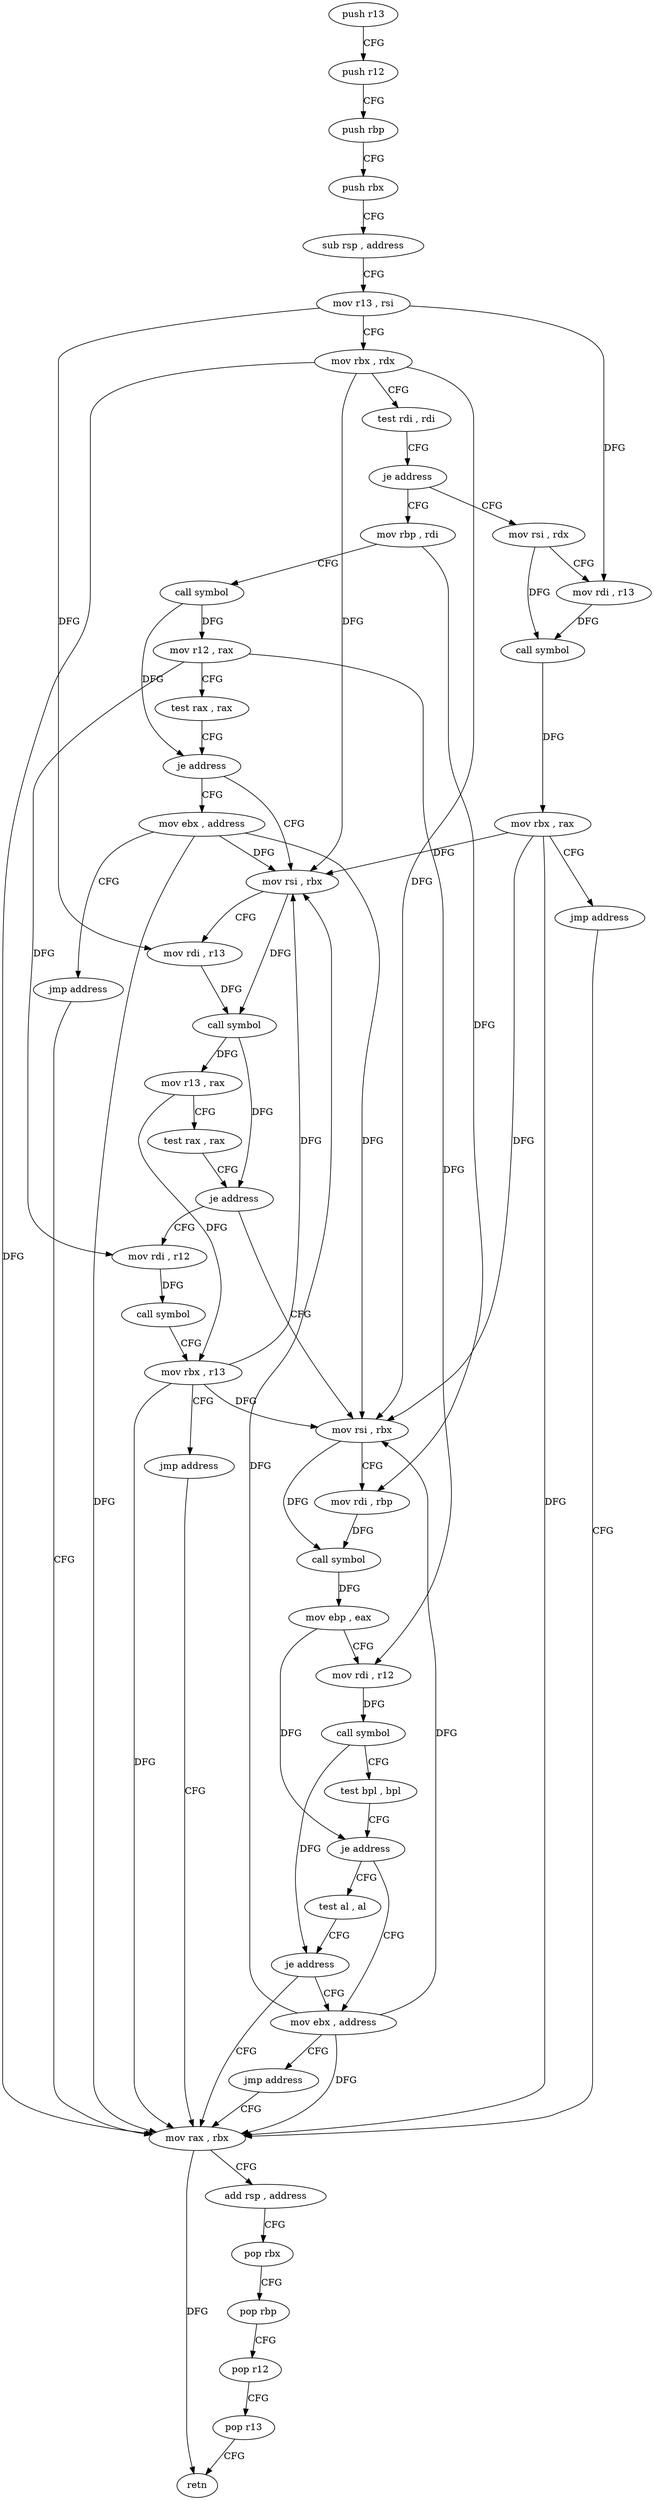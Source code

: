 digraph "func" {
"4374992" [label = "push r13" ]
"4374994" [label = "push r12" ]
"4374996" [label = "push rbp" ]
"4374997" [label = "push rbx" ]
"4374998" [label = "sub rsp , address" ]
"4375002" [label = "mov r13 , rsi" ]
"4375005" [label = "mov rbx , rdx" ]
"4375008" [label = "test rdi , rdi" ]
"4375011" [label = "je address" ]
"4375092" [label = "mov rsi , rdx" ]
"4375013" [label = "mov rbp , rdi" ]
"4375095" [label = "mov rdi , r13" ]
"4375098" [label = "call symbol" ]
"4375103" [label = "mov rbx , rax" ]
"4375106" [label = "jmp address" ]
"4375078" [label = "mov rax , rbx" ]
"4375016" [label = "call symbol" ]
"4375021" [label = "mov r12 , rax" ]
"4375024" [label = "test rax , rax" ]
"4375027" [label = "je address" ]
"4375115" [label = "mov ebx , address" ]
"4375029" [label = "mov rsi , rbx" ]
"4375081" [label = "add rsp , address" ]
"4375085" [label = "pop rbx" ]
"4375086" [label = "pop rbp" ]
"4375087" [label = "pop r12" ]
"4375089" [label = "pop r13" ]
"4375091" [label = "retn" ]
"4375120" [label = "jmp address" ]
"4375032" [label = "mov rdi , r13" ]
"4375035" [label = "call symbol" ]
"4375040" [label = "mov r13 , rax" ]
"4375043" [label = "test rax , rax" ]
"4375046" [label = "je address" ]
"4375122" [label = "mov rdi , r12" ]
"4375048" [label = "mov rsi , rbx" ]
"4375125" [label = "call symbol" ]
"4375130" [label = "mov rbx , r13" ]
"4375133" [label = "jmp address" ]
"4375051" [label = "mov rdi , rbp" ]
"4375054" [label = "call symbol" ]
"4375059" [label = "mov ebp , eax" ]
"4375061" [label = "mov rdi , r12" ]
"4375064" [label = "call symbol" ]
"4375069" [label = "test bpl , bpl" ]
"4375072" [label = "je address" ]
"4375108" [label = "mov ebx , address" ]
"4375074" [label = "test al , al" ]
"4375113" [label = "jmp address" ]
"4375076" [label = "je address" ]
"4374992" -> "4374994" [ label = "CFG" ]
"4374994" -> "4374996" [ label = "CFG" ]
"4374996" -> "4374997" [ label = "CFG" ]
"4374997" -> "4374998" [ label = "CFG" ]
"4374998" -> "4375002" [ label = "CFG" ]
"4375002" -> "4375005" [ label = "CFG" ]
"4375002" -> "4375095" [ label = "DFG" ]
"4375002" -> "4375032" [ label = "DFG" ]
"4375005" -> "4375008" [ label = "CFG" ]
"4375005" -> "4375078" [ label = "DFG" ]
"4375005" -> "4375029" [ label = "DFG" ]
"4375005" -> "4375048" [ label = "DFG" ]
"4375008" -> "4375011" [ label = "CFG" ]
"4375011" -> "4375092" [ label = "CFG" ]
"4375011" -> "4375013" [ label = "CFG" ]
"4375092" -> "4375095" [ label = "CFG" ]
"4375092" -> "4375098" [ label = "DFG" ]
"4375013" -> "4375016" [ label = "CFG" ]
"4375013" -> "4375051" [ label = "DFG" ]
"4375095" -> "4375098" [ label = "DFG" ]
"4375098" -> "4375103" [ label = "DFG" ]
"4375103" -> "4375106" [ label = "CFG" ]
"4375103" -> "4375078" [ label = "DFG" ]
"4375103" -> "4375029" [ label = "DFG" ]
"4375103" -> "4375048" [ label = "DFG" ]
"4375106" -> "4375078" [ label = "CFG" ]
"4375078" -> "4375081" [ label = "CFG" ]
"4375078" -> "4375091" [ label = "DFG" ]
"4375016" -> "4375021" [ label = "DFG" ]
"4375016" -> "4375027" [ label = "DFG" ]
"4375021" -> "4375024" [ label = "CFG" ]
"4375021" -> "4375122" [ label = "DFG" ]
"4375021" -> "4375061" [ label = "DFG" ]
"4375024" -> "4375027" [ label = "CFG" ]
"4375027" -> "4375115" [ label = "CFG" ]
"4375027" -> "4375029" [ label = "CFG" ]
"4375115" -> "4375120" [ label = "CFG" ]
"4375115" -> "4375078" [ label = "DFG" ]
"4375115" -> "4375029" [ label = "DFG" ]
"4375115" -> "4375048" [ label = "DFG" ]
"4375029" -> "4375032" [ label = "CFG" ]
"4375029" -> "4375035" [ label = "DFG" ]
"4375081" -> "4375085" [ label = "CFG" ]
"4375085" -> "4375086" [ label = "CFG" ]
"4375086" -> "4375087" [ label = "CFG" ]
"4375087" -> "4375089" [ label = "CFG" ]
"4375089" -> "4375091" [ label = "CFG" ]
"4375120" -> "4375078" [ label = "CFG" ]
"4375032" -> "4375035" [ label = "DFG" ]
"4375035" -> "4375040" [ label = "DFG" ]
"4375035" -> "4375046" [ label = "DFG" ]
"4375040" -> "4375043" [ label = "CFG" ]
"4375040" -> "4375130" [ label = "DFG" ]
"4375043" -> "4375046" [ label = "CFG" ]
"4375046" -> "4375122" [ label = "CFG" ]
"4375046" -> "4375048" [ label = "CFG" ]
"4375122" -> "4375125" [ label = "DFG" ]
"4375048" -> "4375051" [ label = "CFG" ]
"4375048" -> "4375054" [ label = "DFG" ]
"4375125" -> "4375130" [ label = "CFG" ]
"4375130" -> "4375133" [ label = "CFG" ]
"4375130" -> "4375078" [ label = "DFG" ]
"4375130" -> "4375029" [ label = "DFG" ]
"4375130" -> "4375048" [ label = "DFG" ]
"4375133" -> "4375078" [ label = "CFG" ]
"4375051" -> "4375054" [ label = "DFG" ]
"4375054" -> "4375059" [ label = "DFG" ]
"4375059" -> "4375061" [ label = "CFG" ]
"4375059" -> "4375072" [ label = "DFG" ]
"4375061" -> "4375064" [ label = "DFG" ]
"4375064" -> "4375069" [ label = "CFG" ]
"4375064" -> "4375076" [ label = "DFG" ]
"4375069" -> "4375072" [ label = "CFG" ]
"4375072" -> "4375108" [ label = "CFG" ]
"4375072" -> "4375074" [ label = "CFG" ]
"4375108" -> "4375113" [ label = "CFG" ]
"4375108" -> "4375078" [ label = "DFG" ]
"4375108" -> "4375029" [ label = "DFG" ]
"4375108" -> "4375048" [ label = "DFG" ]
"4375074" -> "4375076" [ label = "CFG" ]
"4375113" -> "4375078" [ label = "CFG" ]
"4375076" -> "4375108" [ label = "CFG" ]
"4375076" -> "4375078" [ label = "CFG" ]
}
